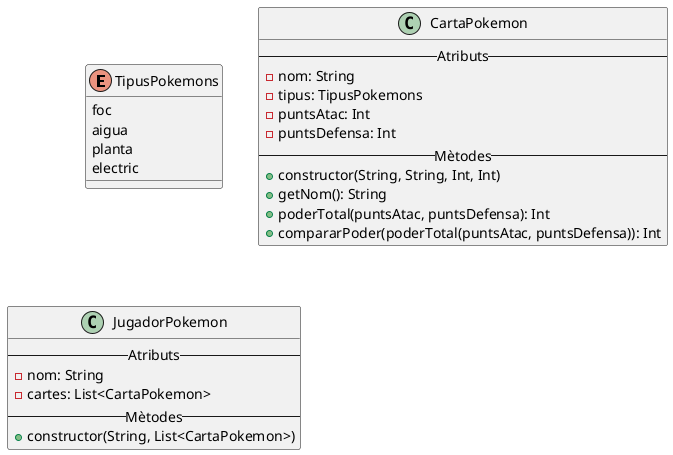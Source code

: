 @startuml
'https://plantuml.com/class-diagram

enum TipusPokemons {
    foc
    aigua
    planta
    electric
}

class CartaPokemon {
    -- Atributs --
    - nom: String
    - tipus: TipusPokemons
    - puntsAtac: Int
    - puntsDefensa: Int
    -- Mètodes --
    + constructor(String, String, Int, Int)
    + getNom(): String
    + poderTotal(puntsAtac, puntsDefensa): Int
    + compararPoder(poderTotal(puntsAtac, puntsDefensa)): Int
}

class JugadorPokemon {
    -- Atributs --
    - nom: String
    - cartes: List<CartaPokemon>
    -- Mètodes --
    + constructor(String, List<CartaPokemon>)
}

@enduml

